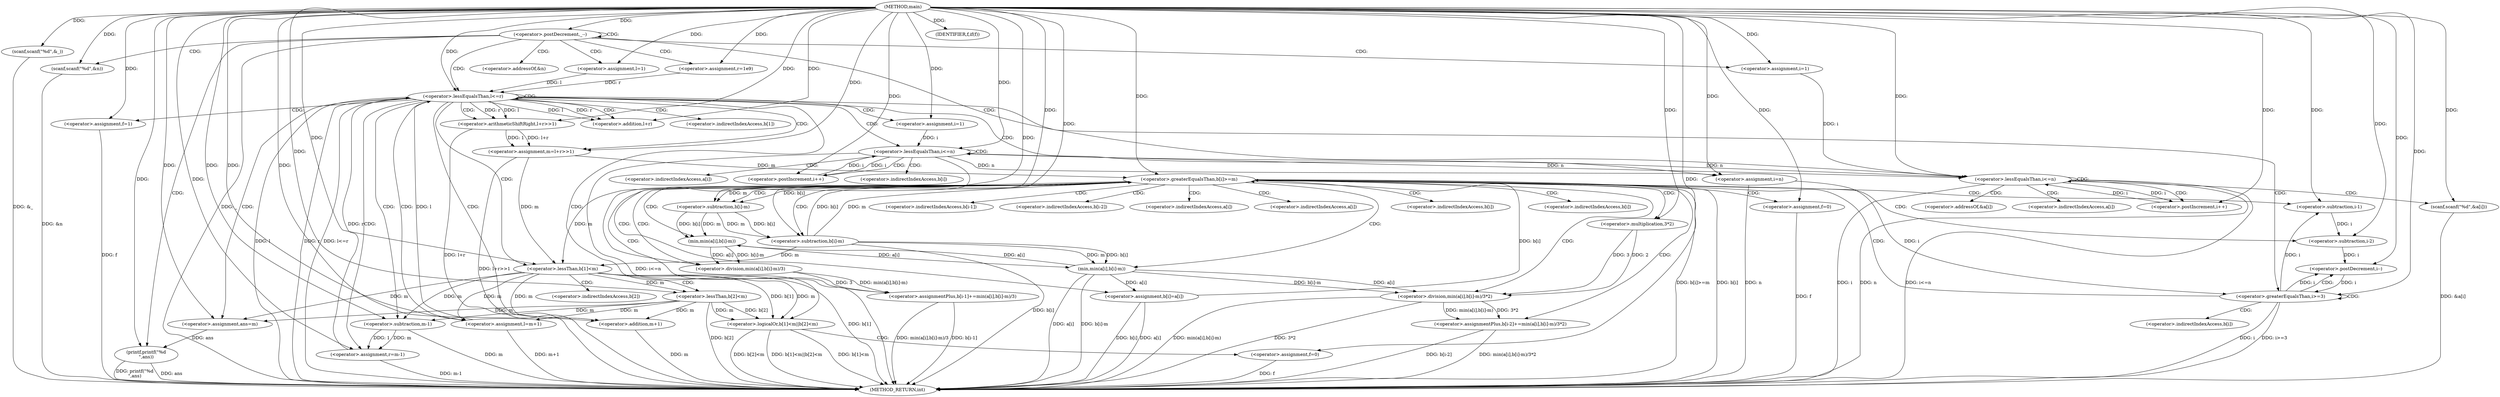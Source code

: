 digraph "main" {  
"1000101" [label = "(METHOD,main)" ]
"1000258" [label = "(METHOD_RETURN,int)" ]
"1000103" [label = "(scanf,scanf(\"%d\",&_))" ]
"1000108" [label = "(<operator>.postDecrement,_--)" ]
"1000111" [label = "(scanf,scanf(\"%d\",&n))" ]
"1000130" [label = "(<operator>.assignment,l=1)" ]
"1000133" [label = "(<operator>.assignment,r=1e9)" ]
"1000255" [label = "(printf,printf(\"%d\n\",ans))" ]
"1000116" [label = "(<operator>.assignment,i=1)" ]
"1000119" [label = "(<operator>.lessEqualsThan,i<=n)" ]
"1000122" [label = "(<operator>.postIncrement,i++)" ]
"1000124" [label = "(scanf,scanf(\"%d\",&a[i]))" ]
"1000137" [label = "(<operator>.lessEqualsThan,l<=r)" ]
"1000141" [label = "(<operator>.assignment,m=l+r>>1)" ]
"1000148" [label = "(<operator>.assignment,f=1)" ]
"1000152" [label = "(<operator>.assignment,i=1)" ]
"1000155" [label = "(<operator>.lessEqualsThan,i<=n)" ]
"1000158" [label = "(<operator>.postIncrement,i++)" ]
"1000160" [label = "(<operator>.assignment,b[i]=a[i])" ]
"1000168" [label = "(<operator>.assignment,i=n)" ]
"1000171" [label = "(<operator>.greaterEqualsThan,i>=3)" ]
"1000174" [label = "(<operator>.postDecrement,i--)" ]
"1000224" [label = "(<operator>.logicalOr,b[1]<m||b[2]<m)" ]
"1000235" [label = "(<operator>.assignment,f=0)" ]
"1000239" [label = "(IDENTIFIER,f,if(f))" ]
"1000143" [label = "(<operator>.arithmeticShiftRight,l+r>>1)" ]
"1000177" [label = "(<operator>.greaterEqualsThan,b[i]>=m)" ]
"1000241" [label = "(<operator>.assignment,ans=m)" ]
"1000244" [label = "(<operator>.assignment,l=m+1)" ]
"1000250" [label = "(<operator>.assignment,r=m-1)" ]
"1000144" [label = "(<operator>.addition,l+r)" ]
"1000183" [label = "(<operator>.assignmentPlus,b[i-1]+=min(a[i],b[i]-m)/3)" ]
"1000200" [label = "(<operator>.assignmentPlus,b[i-2]+=min(a[i],b[i]-m)/3*2)" ]
"1000220" [label = "(<operator>.assignment,f=0)" ]
"1000225" [label = "(<operator>.lessThan,b[1]<m)" ]
"1000230" [label = "(<operator>.lessThan,b[2]<m)" ]
"1000246" [label = "(<operator>.addition,m+1)" ]
"1000252" [label = "(<operator>.subtraction,m-1)" ]
"1000189" [label = "(<operator>.division,min(a[i],b[i]-m)/3)" ]
"1000206" [label = "(<operator>.division,min(a[i],b[i]-m)/3*2)" ]
"1000186" [label = "(<operator>.subtraction,i-1)" ]
"1000190" [label = "(min,min(a[i],b[i]-m))" ]
"1000203" [label = "(<operator>.subtraction,i-2)" ]
"1000207" [label = "(min,min(a[i],b[i]-m))" ]
"1000216" [label = "(<operator>.multiplication,3*2)" ]
"1000194" [label = "(<operator>.subtraction,b[i]-m)" ]
"1000211" [label = "(<operator>.subtraction,b[i]-m)" ]
"1000113" [label = "(<operator>.addressOf,&n)" ]
"1000126" [label = "(<operator>.addressOf,&a[i])" ]
"1000127" [label = "(<operator>.indirectIndexAccess,a[i])" ]
"1000161" [label = "(<operator>.indirectIndexAccess,b[i])" ]
"1000164" [label = "(<operator>.indirectIndexAccess,a[i])" ]
"1000178" [label = "(<operator>.indirectIndexAccess,b[i])" ]
"1000226" [label = "(<operator>.indirectIndexAccess,b[1])" ]
"1000231" [label = "(<operator>.indirectIndexAccess,b[2])" ]
"1000184" [label = "(<operator>.indirectIndexAccess,b[i-1])" ]
"1000201" [label = "(<operator>.indirectIndexAccess,b[i-2])" ]
"1000191" [label = "(<operator>.indirectIndexAccess,a[i])" ]
"1000208" [label = "(<operator>.indirectIndexAccess,a[i])" ]
"1000195" [label = "(<operator>.indirectIndexAccess,b[i])" ]
"1000212" [label = "(<operator>.indirectIndexAccess,b[i])" ]
  "1000103" -> "1000258"  [ label = "DDG: &_"] 
  "1000108" -> "1000258"  [ label = "DDG: _"] 
  "1000111" -> "1000258"  [ label = "DDG: &n"] 
  "1000119" -> "1000258"  [ label = "DDG: i"] 
  "1000119" -> "1000258"  [ label = "DDG: n"] 
  "1000119" -> "1000258"  [ label = "DDG: i<=n"] 
  "1000137" -> "1000258"  [ label = "DDG: l"] 
  "1000137" -> "1000258"  [ label = "DDG: r"] 
  "1000137" -> "1000258"  [ label = "DDG: l<=r"] 
  "1000255" -> "1000258"  [ label = "DDG: ans"] 
  "1000255" -> "1000258"  [ label = "DDG: printf(\"%d\n\",ans)"] 
  "1000143" -> "1000258"  [ label = "DDG: l+r"] 
  "1000141" -> "1000258"  [ label = "DDG: l+r>>1"] 
  "1000148" -> "1000258"  [ label = "DDG: f"] 
  "1000155" -> "1000258"  [ label = "DDG: i<=n"] 
  "1000168" -> "1000258"  [ label = "DDG: n"] 
  "1000171" -> "1000258"  [ label = "DDG: i"] 
  "1000171" -> "1000258"  [ label = "DDG: i>=3"] 
  "1000225" -> "1000258"  [ label = "DDG: b[1]"] 
  "1000224" -> "1000258"  [ label = "DDG: b[1]<m"] 
  "1000230" -> "1000258"  [ label = "DDG: b[2]"] 
  "1000224" -> "1000258"  [ label = "DDG: b[2]<m"] 
  "1000224" -> "1000258"  [ label = "DDG: b[1]<m||b[2]<m"] 
  "1000235" -> "1000258"  [ label = "DDG: f"] 
  "1000252" -> "1000258"  [ label = "DDG: m"] 
  "1000250" -> "1000258"  [ label = "DDG: m-1"] 
  "1000246" -> "1000258"  [ label = "DDG: m"] 
  "1000244" -> "1000258"  [ label = "DDG: m+1"] 
  "1000177" -> "1000258"  [ label = "DDG: b[i]"] 
  "1000177" -> "1000258"  [ label = "DDG: b[i]>=m"] 
  "1000220" -> "1000258"  [ label = "DDG: f"] 
  "1000183" -> "1000258"  [ label = "DDG: b[i-1]"] 
  "1000183" -> "1000258"  [ label = "DDG: min(a[i],b[i]-m)/3"] 
  "1000200" -> "1000258"  [ label = "DDG: b[i-2]"] 
  "1000207" -> "1000258"  [ label = "DDG: a[i]"] 
  "1000211" -> "1000258"  [ label = "DDG: b[i]"] 
  "1000207" -> "1000258"  [ label = "DDG: b[i]-m"] 
  "1000206" -> "1000258"  [ label = "DDG: min(a[i],b[i]-m)"] 
  "1000206" -> "1000258"  [ label = "DDG: 3*2"] 
  "1000200" -> "1000258"  [ label = "DDG: min(a[i],b[i]-m)/3*2"] 
  "1000160" -> "1000258"  [ label = "DDG: b[i]"] 
  "1000160" -> "1000258"  [ label = "DDG: a[i]"] 
  "1000124" -> "1000258"  [ label = "DDG: &a[i]"] 
  "1000101" -> "1000103"  [ label = "DDG: "] 
  "1000101" -> "1000108"  [ label = "DDG: "] 
  "1000101" -> "1000111"  [ label = "DDG: "] 
  "1000101" -> "1000130"  [ label = "DDG: "] 
  "1000101" -> "1000133"  [ label = "DDG: "] 
  "1000101" -> "1000116"  [ label = "DDG: "] 
  "1000101" -> "1000124"  [ label = "DDG: "] 
  "1000101" -> "1000255"  [ label = "DDG: "] 
  "1000241" -> "1000255"  [ label = "DDG: ans"] 
  "1000116" -> "1000119"  [ label = "DDG: i"] 
  "1000122" -> "1000119"  [ label = "DDG: i"] 
  "1000101" -> "1000119"  [ label = "DDG: "] 
  "1000155" -> "1000119"  [ label = "DDG: n"] 
  "1000119" -> "1000122"  [ label = "DDG: i"] 
  "1000101" -> "1000122"  [ label = "DDG: "] 
  "1000130" -> "1000137"  [ label = "DDG: l"] 
  "1000244" -> "1000137"  [ label = "DDG: l"] 
  "1000101" -> "1000137"  [ label = "DDG: "] 
  "1000133" -> "1000137"  [ label = "DDG: r"] 
  "1000250" -> "1000137"  [ label = "DDG: r"] 
  "1000143" -> "1000141"  [ label = "DDG: 1"] 
  "1000143" -> "1000141"  [ label = "DDG: l+r"] 
  "1000101" -> "1000148"  [ label = "DDG: "] 
  "1000101" -> "1000141"  [ label = "DDG: "] 
  "1000101" -> "1000152"  [ label = "DDG: "] 
  "1000207" -> "1000160"  [ label = "DDG: a[i]"] 
  "1000155" -> "1000168"  [ label = "DDG: n"] 
  "1000101" -> "1000168"  [ label = "DDG: "] 
  "1000101" -> "1000235"  [ label = "DDG: "] 
  "1000101" -> "1000239"  [ label = "DDG: "] 
  "1000137" -> "1000143"  [ label = "DDG: r"] 
  "1000101" -> "1000143"  [ label = "DDG: "] 
  "1000137" -> "1000143"  [ label = "DDG: l"] 
  "1000152" -> "1000155"  [ label = "DDG: i"] 
  "1000158" -> "1000155"  [ label = "DDG: i"] 
  "1000101" -> "1000155"  [ label = "DDG: "] 
  "1000119" -> "1000155"  [ label = "DDG: n"] 
  "1000155" -> "1000158"  [ label = "DDG: i"] 
  "1000101" -> "1000158"  [ label = "DDG: "] 
  "1000168" -> "1000171"  [ label = "DDG: i"] 
  "1000174" -> "1000171"  [ label = "DDG: i"] 
  "1000101" -> "1000171"  [ label = "DDG: "] 
  "1000171" -> "1000174"  [ label = "DDG: i"] 
  "1000203" -> "1000174"  [ label = "DDG: i"] 
  "1000101" -> "1000174"  [ label = "DDG: "] 
  "1000225" -> "1000224"  [ label = "DDG: b[1]"] 
  "1000225" -> "1000224"  [ label = "DDG: m"] 
  "1000230" -> "1000224"  [ label = "DDG: b[2]"] 
  "1000230" -> "1000224"  [ label = "DDG: m"] 
  "1000225" -> "1000241"  [ label = "DDG: m"] 
  "1000230" -> "1000241"  [ label = "DDG: m"] 
  "1000101" -> "1000241"  [ label = "DDG: "] 
  "1000101" -> "1000244"  [ label = "DDG: "] 
  "1000225" -> "1000244"  [ label = "DDG: m"] 
  "1000230" -> "1000244"  [ label = "DDG: m"] 
  "1000252" -> "1000250"  [ label = "DDG: 1"] 
  "1000252" -> "1000250"  [ label = "DDG: m"] 
  "1000137" -> "1000144"  [ label = "DDG: l"] 
  "1000101" -> "1000144"  [ label = "DDG: "] 
  "1000137" -> "1000144"  [ label = "DDG: r"] 
  "1000211" -> "1000177"  [ label = "DDG: b[i]"] 
  "1000160" -> "1000177"  [ label = "DDG: b[i]"] 
  "1000141" -> "1000177"  [ label = "DDG: m"] 
  "1000211" -> "1000177"  [ label = "DDG: m"] 
  "1000101" -> "1000177"  [ label = "DDG: "] 
  "1000189" -> "1000183"  [ label = "DDG: 3"] 
  "1000189" -> "1000183"  [ label = "DDG: min(a[i],b[i]-m)"] 
  "1000206" -> "1000200"  [ label = "DDG: min(a[i],b[i]-m)"] 
  "1000206" -> "1000200"  [ label = "DDG: 3*2"] 
  "1000101" -> "1000220"  [ label = "DDG: "] 
  "1000141" -> "1000225"  [ label = "DDG: m"] 
  "1000177" -> "1000225"  [ label = "DDG: m"] 
  "1000211" -> "1000225"  [ label = "DDG: m"] 
  "1000101" -> "1000225"  [ label = "DDG: "] 
  "1000225" -> "1000230"  [ label = "DDG: m"] 
  "1000101" -> "1000230"  [ label = "DDG: "] 
  "1000101" -> "1000250"  [ label = "DDG: "] 
  "1000101" -> "1000246"  [ label = "DDG: "] 
  "1000225" -> "1000246"  [ label = "DDG: m"] 
  "1000230" -> "1000246"  [ label = "DDG: m"] 
  "1000225" -> "1000252"  [ label = "DDG: m"] 
  "1000230" -> "1000252"  [ label = "DDG: m"] 
  "1000101" -> "1000252"  [ label = "DDG: "] 
  "1000190" -> "1000189"  [ label = "DDG: a[i]"] 
  "1000190" -> "1000189"  [ label = "DDG: b[i]-m"] 
  "1000101" -> "1000189"  [ label = "DDG: "] 
  "1000207" -> "1000206"  [ label = "DDG: a[i]"] 
  "1000207" -> "1000206"  [ label = "DDG: b[i]-m"] 
  "1000216" -> "1000206"  [ label = "DDG: 2"] 
  "1000216" -> "1000206"  [ label = "DDG: 3"] 
  "1000171" -> "1000186"  [ label = "DDG: i"] 
  "1000101" -> "1000186"  [ label = "DDG: "] 
  "1000207" -> "1000190"  [ label = "DDG: a[i]"] 
  "1000194" -> "1000190"  [ label = "DDG: m"] 
  "1000194" -> "1000190"  [ label = "DDG: b[i]"] 
  "1000186" -> "1000203"  [ label = "DDG: i"] 
  "1000101" -> "1000203"  [ label = "DDG: "] 
  "1000190" -> "1000207"  [ label = "DDG: a[i]"] 
  "1000211" -> "1000207"  [ label = "DDG: m"] 
  "1000211" -> "1000207"  [ label = "DDG: b[i]"] 
  "1000101" -> "1000216"  [ label = "DDG: "] 
  "1000177" -> "1000194"  [ label = "DDG: b[i]"] 
  "1000177" -> "1000194"  [ label = "DDG: m"] 
  "1000101" -> "1000194"  [ label = "DDG: "] 
  "1000194" -> "1000211"  [ label = "DDG: b[i]"] 
  "1000194" -> "1000211"  [ label = "DDG: m"] 
  "1000101" -> "1000211"  [ label = "DDG: "] 
  "1000108" -> "1000133"  [ label = "CDG: "] 
  "1000108" -> "1000255"  [ label = "CDG: "] 
  "1000108" -> "1000116"  [ label = "CDG: "] 
  "1000108" -> "1000130"  [ label = "CDG: "] 
  "1000108" -> "1000119"  [ label = "CDG: "] 
  "1000108" -> "1000113"  [ label = "CDG: "] 
  "1000108" -> "1000111"  [ label = "CDG: "] 
  "1000108" -> "1000137"  [ label = "CDG: "] 
  "1000108" -> "1000108"  [ label = "CDG: "] 
  "1000119" -> "1000127"  [ label = "CDG: "] 
  "1000119" -> "1000122"  [ label = "CDG: "] 
  "1000119" -> "1000126"  [ label = "CDG: "] 
  "1000119" -> "1000119"  [ label = "CDG: "] 
  "1000119" -> "1000124"  [ label = "CDG: "] 
  "1000137" -> "1000141"  [ label = "CDG: "] 
  "1000137" -> "1000148"  [ label = "CDG: "] 
  "1000137" -> "1000144"  [ label = "CDG: "] 
  "1000137" -> "1000224"  [ label = "CDG: "] 
  "1000137" -> "1000226"  [ label = "CDG: "] 
  "1000137" -> "1000152"  [ label = "CDG: "] 
  "1000137" -> "1000168"  [ label = "CDG: "] 
  "1000137" -> "1000225"  [ label = "CDG: "] 
  "1000137" -> "1000143"  [ label = "CDG: "] 
  "1000137" -> "1000155"  [ label = "CDG: "] 
  "1000137" -> "1000137"  [ label = "CDG: "] 
  "1000137" -> "1000171"  [ label = "CDG: "] 
  "1000137" -> "1000244"  [ label = "CDG: "] 
  "1000137" -> "1000250"  [ label = "CDG: "] 
  "1000137" -> "1000246"  [ label = "CDG: "] 
  "1000137" -> "1000252"  [ label = "CDG: "] 
  "1000137" -> "1000241"  [ label = "CDG: "] 
  "1000155" -> "1000164"  [ label = "CDG: "] 
  "1000155" -> "1000161"  [ label = "CDG: "] 
  "1000155" -> "1000160"  [ label = "CDG: "] 
  "1000155" -> "1000158"  [ label = "CDG: "] 
  "1000155" -> "1000155"  [ label = "CDG: "] 
  "1000171" -> "1000174"  [ label = "CDG: "] 
  "1000171" -> "1000178"  [ label = "CDG: "] 
  "1000171" -> "1000171"  [ label = "CDG: "] 
  "1000171" -> "1000177"  [ label = "CDG: "] 
  "1000224" -> "1000235"  [ label = "CDG: "] 
  "1000177" -> "1000200"  [ label = "CDG: "] 
  "1000177" -> "1000211"  [ label = "CDG: "] 
  "1000177" -> "1000191"  [ label = "CDG: "] 
  "1000177" -> "1000208"  [ label = "CDG: "] 
  "1000177" -> "1000216"  [ label = "CDG: "] 
  "1000177" -> "1000183"  [ label = "CDG: "] 
  "1000177" -> "1000206"  [ label = "CDG: "] 
  "1000177" -> "1000220"  [ label = "CDG: "] 
  "1000177" -> "1000190"  [ label = "CDG: "] 
  "1000177" -> "1000201"  [ label = "CDG: "] 
  "1000177" -> "1000194"  [ label = "CDG: "] 
  "1000177" -> "1000195"  [ label = "CDG: "] 
  "1000177" -> "1000186"  [ label = "CDG: "] 
  "1000177" -> "1000212"  [ label = "CDG: "] 
  "1000177" -> "1000189"  [ label = "CDG: "] 
  "1000177" -> "1000207"  [ label = "CDG: "] 
  "1000177" -> "1000203"  [ label = "CDG: "] 
  "1000177" -> "1000184"  [ label = "CDG: "] 
  "1000225" -> "1000230"  [ label = "CDG: "] 
  "1000225" -> "1000231"  [ label = "CDG: "] 
}
